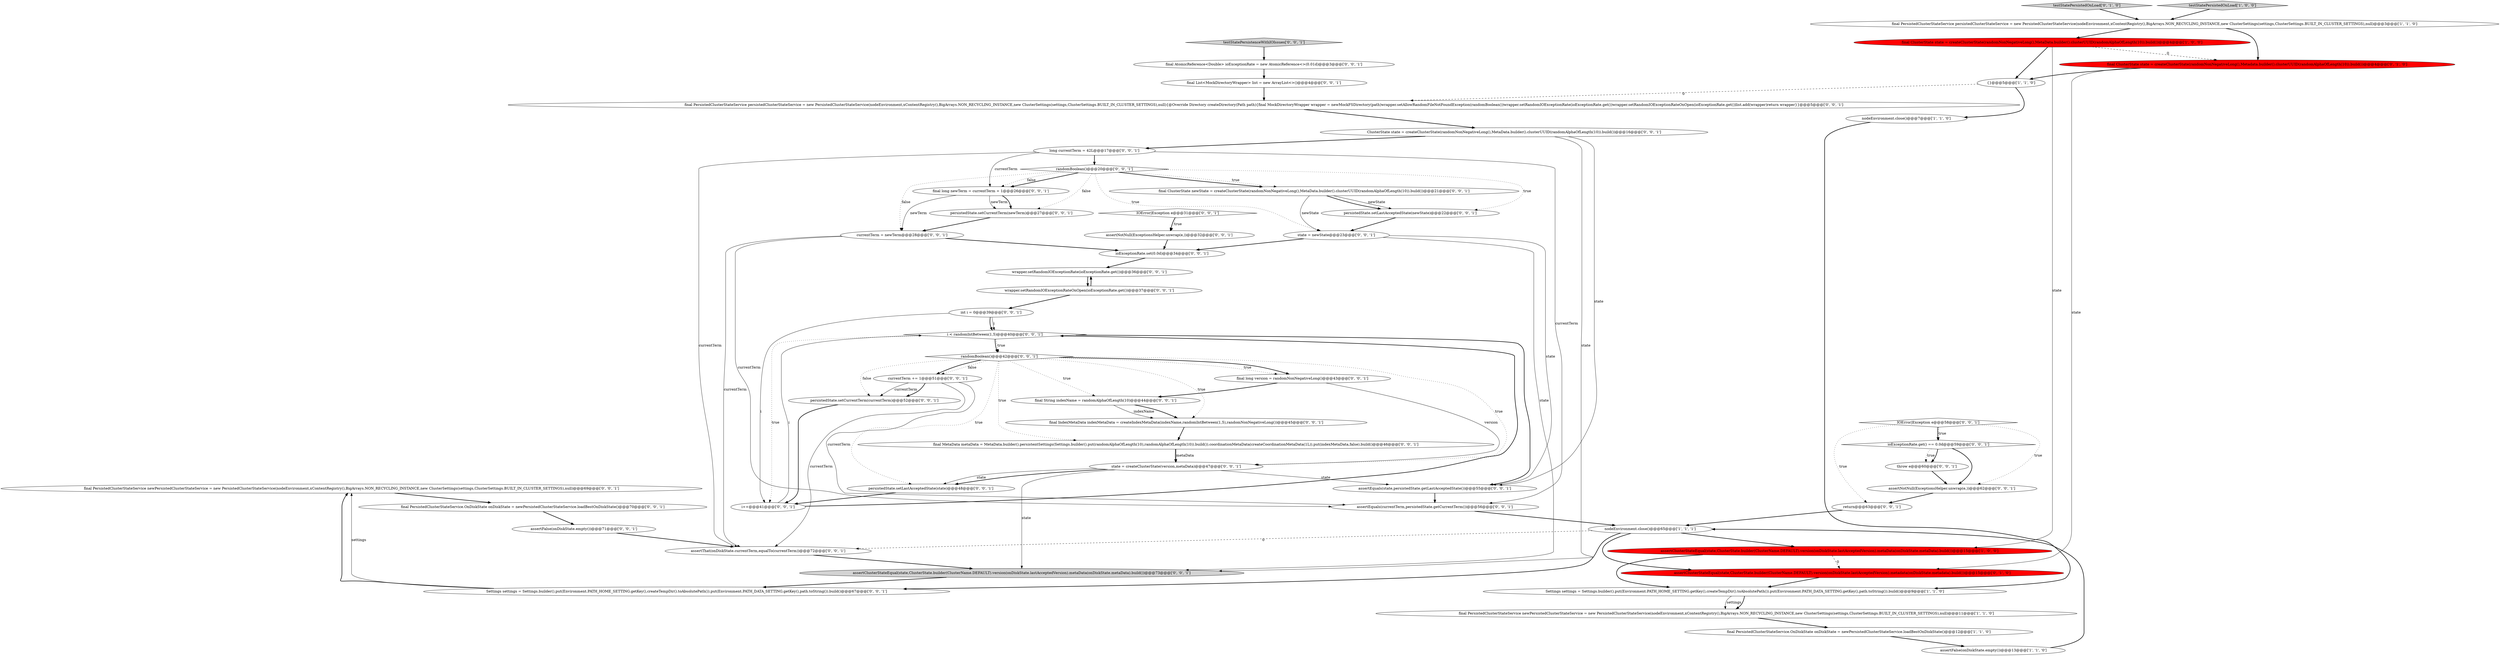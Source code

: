 digraph {
32 [style = filled, label = "final PersistedClusterStateService newPersistedClusterStateService = new PersistedClusterStateService(nodeEnvironment,xContentRegistry(),BigArrays.NON_RECYCLING_INSTANCE,new ClusterSettings(settings,ClusterSettings.BUILT_IN_CLUSTER_SETTINGS),null)@@@69@@@['0', '0', '1']", fillcolor = white, shape = ellipse image = "AAA0AAABBB3BBB"];
45 [style = filled, label = "randomBoolean()@@@42@@@['0', '0', '1']", fillcolor = white, shape = diamond image = "AAA0AAABBB3BBB"];
51 [style = filled, label = "assertEquals(currentTerm,persistedState.getCurrentTerm())@@@56@@@['0', '0', '1']", fillcolor = white, shape = ellipse image = "AAA0AAABBB3BBB"];
7 [style = filled, label = "final PersistedClusterStateService.OnDiskState onDiskState = newPersistedClusterStateService.loadBestOnDiskState()@@@12@@@['1', '1', '0']", fillcolor = white, shape = ellipse image = "AAA0AAABBB1BBB"];
26 [style = filled, label = "persistedState.setCurrentTerm(newTerm)@@@27@@@['0', '0', '1']", fillcolor = white, shape = ellipse image = "AAA0AAABBB3BBB"];
35 [style = filled, label = "assertNotNull(ExceptionsHelper.unwrap(e,))@@@32@@@['0', '0', '1']", fillcolor = white, shape = ellipse image = "AAA0AAABBB3BBB"];
12 [style = filled, label = "testStatePersistedOnLoad['0', '1', '0']", fillcolor = lightgray, shape = diamond image = "AAA0AAABBB2BBB"];
54 [style = filled, label = "assertEquals(state,persistedState.getLastAcceptedState())@@@55@@@['0', '0', '1']", fillcolor = white, shape = ellipse image = "AAA0AAABBB3BBB"];
48 [style = filled, label = "IOError|Exception e@@@58@@@['0', '0', '1']", fillcolor = white, shape = diamond image = "AAA0AAABBB3BBB"];
17 [style = filled, label = "ioExceptionRate.set(0.0d)@@@34@@@['0', '0', '1']", fillcolor = white, shape = ellipse image = "AAA0AAABBB3BBB"];
25 [style = filled, label = "final AtomicReference<Double> ioExceptionRate = new AtomicReference<>(0.01d)@@@3@@@['0', '0', '1']", fillcolor = white, shape = ellipse image = "AAA0AAABBB3BBB"];
11 [style = filled, label = "final ClusterState state = createClusterState(randomNonNegativeLong(),Metadata.builder().clusterUUID(randomAlphaOfLength(10)).build())@@@4@@@['0', '1', '0']", fillcolor = red, shape = ellipse image = "AAA1AAABBB2BBB"];
28 [style = filled, label = "int i = 0@@@39@@@['0', '0', '1']", fillcolor = white, shape = ellipse image = "AAA0AAABBB3BBB"];
24 [style = filled, label = "throw e@@@60@@@['0', '0', '1']", fillcolor = white, shape = ellipse image = "AAA0AAABBB3BBB"];
34 [style = filled, label = "return@@@63@@@['0', '0', '1']", fillcolor = white, shape = ellipse image = "AAA0AAABBB3BBB"];
15 [style = filled, label = "persistedState.setCurrentTerm(currentTerm)@@@52@@@['0', '0', '1']", fillcolor = white, shape = ellipse image = "AAA0AAABBB3BBB"];
29 [style = filled, label = "assertNotNull(ExceptionsHelper.unwrap(e,))@@@62@@@['0', '0', '1']", fillcolor = white, shape = ellipse image = "AAA0AAABBB3BBB"];
41 [style = filled, label = "state = createClusterState(version,metaData)@@@47@@@['0', '0', '1']", fillcolor = white, shape = ellipse image = "AAA0AAABBB3BBB"];
19 [style = filled, label = "currentTerm = newTerm@@@28@@@['0', '0', '1']", fillcolor = white, shape = ellipse image = "AAA0AAABBB3BBB"];
55 [style = filled, label = "i < randomIntBetween(1,5)@@@40@@@['0', '0', '1']", fillcolor = white, shape = diamond image = "AAA0AAABBB3BBB"];
18 [style = filled, label = "final long version = randomNonNegativeLong()@@@43@@@['0', '0', '1']", fillcolor = white, shape = ellipse image = "AAA0AAABBB3BBB"];
21 [style = filled, label = "long currentTerm = 42L@@@17@@@['0', '0', '1']", fillcolor = white, shape = ellipse image = "AAA0AAABBB3BBB"];
9 [style = filled, label = "nodeEnvironment.close()@@@7@@@['1', '1', '0']", fillcolor = white, shape = ellipse image = "AAA0AAABBB1BBB"];
5 [style = filled, label = "testStatePersistedOnLoad['1', '0', '0']", fillcolor = lightgray, shape = diamond image = "AAA0AAABBB1BBB"];
0 [style = filled, label = "assertClusterStateEqual(state,ClusterState.builder(ClusterName.DEFAULT).version(onDiskState.lastAcceptedVersion).metaData(onDiskState.metaData).build())@@@15@@@['1', '0', '0']", fillcolor = red, shape = ellipse image = "AAA1AAABBB1BBB"];
42 [style = filled, label = "assertThat(onDiskState.currentTerm,equalTo(currentTerm))@@@72@@@['0', '0', '1']", fillcolor = white, shape = ellipse image = "AAA0AAABBB3BBB"];
27 [style = filled, label = "wrapper.setRandomIOExceptionRate(ioExceptionRate.get())@@@36@@@['0', '0', '1']", fillcolor = white, shape = ellipse image = "AAA0AAABBB3BBB"];
40 [style = filled, label = "final List<MockDirectoryWrapper> list = new ArrayList<>()@@@4@@@['0', '0', '1']", fillcolor = white, shape = ellipse image = "AAA0AAABBB3BBB"];
33 [style = filled, label = "final IndexMetaData indexMetaData = createIndexMetaData(indexName,randomIntBetween(1,5),randomNonNegativeLong())@@@45@@@['0', '0', '1']", fillcolor = white, shape = ellipse image = "AAA0AAABBB3BBB"];
3 [style = filled, label = "{}@@@5@@@['1', '1', '0']", fillcolor = white, shape = ellipse image = "AAA0AAABBB1BBB"];
10 [style = filled, label = "final PersistedClusterStateService newPersistedClusterStateService = new PersistedClusterStateService(nodeEnvironment,xContentRegistry(),BigArrays.NON_RECYCLING_INSTANCE,new ClusterSettings(settings,ClusterSettings.BUILT_IN_CLUSTER_SETTINGS),null)@@@11@@@['1', '1', '0']", fillcolor = white, shape = ellipse image = "AAA0AAABBB1BBB"];
16 [style = filled, label = "randomBoolean()@@@20@@@['0', '0', '1']", fillcolor = white, shape = diamond image = "AAA0AAABBB3BBB"];
22 [style = filled, label = "wrapper.setRandomIOExceptionRateOnOpen(ioExceptionRate.get())@@@37@@@['0', '0', '1']", fillcolor = white, shape = ellipse image = "AAA0AAABBB3BBB"];
47 [style = filled, label = "final MetaData metaData = MetaData.builder().persistentSettings(Settings.builder().put(randomAlphaOfLength(10),randomAlphaOfLength(10)).build()).coordinationMetaData(createCoordinationMetaData(1L)).put(indexMetaData,false).build()@@@46@@@['0', '0', '1']", fillcolor = white, shape = ellipse image = "AAA0AAABBB3BBB"];
4 [style = filled, label = "Settings settings = Settings.builder().put(Environment.PATH_HOME_SETTING.getKey(),createTempDir().toAbsolutePath()).put(Environment.PATH_DATA_SETTING.getKey(),path.toString()).build()@@@9@@@['1', '1', '0']", fillcolor = white, shape = ellipse image = "AAA0AAABBB1BBB"];
13 [style = filled, label = "assertClusterStateEqual(state,ClusterState.builder(ClusterName.DEFAULT).version(onDiskState.lastAcceptedVersion).metadata(onDiskState.metadata).build())@@@15@@@['0', '1', '0']", fillcolor = red, shape = ellipse image = "AAA1AAABBB2BBB"];
14 [style = filled, label = "IOError|Exception e@@@31@@@['0', '0', '1']", fillcolor = white, shape = diamond image = "AAA0AAABBB3BBB"];
52 [style = filled, label = "Settings settings = Settings.builder().put(Environment.PATH_HOME_SETTING.getKey(),createTempDir().toAbsolutePath()).put(Environment.PATH_DATA_SETTING.getKey(),path.toString()).build()@@@67@@@['0', '0', '1']", fillcolor = white, shape = ellipse image = "AAA0AAABBB3BBB"];
23 [style = filled, label = "currentTerm += 1@@@51@@@['0', '0', '1']", fillcolor = white, shape = ellipse image = "AAA0AAABBB3BBB"];
53 [style = filled, label = "i++@@@41@@@['0', '0', '1']", fillcolor = white, shape = ellipse image = "AAA0AAABBB3BBB"];
8 [style = filled, label = "final ClusterState state = createClusterState(randomNonNegativeLong(),MetaData.builder().clusterUUID(randomAlphaOfLength(10)).build())@@@4@@@['1', '0', '0']", fillcolor = red, shape = ellipse image = "AAA1AAABBB1BBB"];
2 [style = filled, label = "assertFalse(onDiskState.empty())@@@13@@@['1', '1', '0']", fillcolor = white, shape = ellipse image = "AAA0AAABBB1BBB"];
6 [style = filled, label = "nodeEnvironment.close()@@@65@@@['1', '1', '1']", fillcolor = white, shape = ellipse image = "AAA0AAABBB1BBB"];
56 [style = filled, label = "testStatePersistenceWithIOIssues['0', '0', '1']", fillcolor = lightgray, shape = diamond image = "AAA0AAABBB3BBB"];
31 [style = filled, label = "state = newState@@@23@@@['0', '0', '1']", fillcolor = white, shape = ellipse image = "AAA0AAABBB3BBB"];
30 [style = filled, label = "persistedState.setLastAcceptedState(newState)@@@22@@@['0', '0', '1']", fillcolor = white, shape = ellipse image = "AAA0AAABBB3BBB"];
20 [style = filled, label = "final PersistedClusterStateService.OnDiskState onDiskState = newPersistedClusterStateService.loadBestOnDiskState()@@@70@@@['0', '0', '1']", fillcolor = white, shape = ellipse image = "AAA0AAABBB3BBB"];
37 [style = filled, label = "final String indexName = randomAlphaOfLength(10)@@@44@@@['0', '0', '1']", fillcolor = white, shape = ellipse image = "AAA0AAABBB3BBB"];
39 [style = filled, label = "assertFalse(onDiskState.empty())@@@71@@@['0', '0', '1']", fillcolor = white, shape = ellipse image = "AAA0AAABBB3BBB"];
44 [style = filled, label = "ClusterState state = createClusterState(randomNonNegativeLong(),MetaData.builder().clusterUUID(randomAlphaOfLength(10)).build())@@@16@@@['0', '0', '1']", fillcolor = white, shape = ellipse image = "AAA0AAABBB3BBB"];
43 [style = filled, label = "assertClusterStateEqual(state,ClusterState.builder(ClusterName.DEFAULT).version(onDiskState.lastAcceptedVersion).metaData(onDiskState.metaData).build())@@@73@@@['0', '0', '1']", fillcolor = lightgray, shape = ellipse image = "AAA0AAABBB3BBB"];
38 [style = filled, label = "ioExceptionRate.get() == 0.0d@@@59@@@['0', '0', '1']", fillcolor = white, shape = diamond image = "AAA0AAABBB3BBB"];
49 [style = filled, label = "final ClusterState newState = createClusterState(randomNonNegativeLong(),MetaData.builder().clusterUUID(randomAlphaOfLength(10)).build())@@@21@@@['0', '0', '1']", fillcolor = white, shape = ellipse image = "AAA0AAABBB3BBB"];
1 [style = filled, label = "final PersistedClusterStateService persistedClusterStateService = new PersistedClusterStateService(nodeEnvironment,xContentRegistry(),BigArrays.NON_RECYCLING_INSTANCE,new ClusterSettings(settings,ClusterSettings.BUILT_IN_CLUSTER_SETTINGS),null)@@@3@@@['1', '1', '0']", fillcolor = white, shape = ellipse image = "AAA0AAABBB1BBB"];
46 [style = filled, label = "final long newTerm = currentTerm + 1@@@26@@@['0', '0', '1']", fillcolor = white, shape = ellipse image = "AAA0AAABBB3BBB"];
50 [style = filled, label = "persistedState.setLastAcceptedState(state)@@@48@@@['0', '0', '1']", fillcolor = white, shape = ellipse image = "AAA0AAABBB3BBB"];
36 [style = filled, label = "final PersistedClusterStateService persistedClusterStateService = new PersistedClusterStateService(nodeEnvironment,xContentRegistry(),BigArrays.NON_RECYCLING_INSTANCE,new ClusterSettings(settings,ClusterSettings.BUILT_IN_CLUSTER_SETTINGS),null){@Override Directory createDirectory(Path path){final MockDirectoryWrapper wrapper = newMockFSDirectory(path)wrapper.setAllowRandomFileNotFoundException(randomBoolean())wrapper.setRandomIOExceptionRate(ioExceptionRate.get())wrapper.setRandomIOExceptionRateOnOpen(ioExceptionRate.get())list.add(wrapper)return wrapper}}@@@5@@@['0', '0', '1']", fillcolor = white, shape = ellipse image = "AAA0AAABBB3BBB"];
45->18 [style = dotted, label="true"];
16->19 [style = dotted, label="false"];
14->35 [style = bold, label=""];
2->6 [style = bold, label=""];
19->42 [style = solid, label="currentTerm"];
23->42 [style = solid, label="currentTerm"];
23->15 [style = solid, label="currentTerm"];
29->34 [style = bold, label=""];
31->54 [style = solid, label="state"];
49->30 [style = solid, label="newState"];
18->41 [style = solid, label="version"];
45->23 [style = dotted, label="false"];
19->51 [style = solid, label="currentTerm"];
55->45 [style = dotted, label="true"];
16->49 [style = bold, label=""];
21->16 [style = bold, label=""];
16->26 [style = dotted, label="false"];
48->34 [style = dotted, label="true"];
4->10 [style = solid, label="settings"];
17->27 [style = bold, label=""];
8->11 [style = dashed, label="0"];
37->33 [style = bold, label=""];
32->20 [style = bold, label=""];
28->55 [style = bold, label=""];
25->40 [style = bold, label=""];
44->21 [style = bold, label=""];
36->44 [style = bold, label=""];
3->36 [style = dashed, label="0"];
31->43 [style = solid, label="state"];
6->42 [style = dashed, label="0"];
8->0 [style = solid, label="state"];
56->25 [style = bold, label=""];
12->1 [style = bold, label=""];
27->22 [style = bold, label=""];
10->7 [style = bold, label=""];
46->19 [style = solid, label="newTerm"];
41->43 [style = solid, label="state"];
45->50 [style = dotted, label="true"];
1->11 [style = bold, label=""];
38->24 [style = dotted, label="true"];
5->1 [style = bold, label=""];
44->54 [style = solid, label="state"];
33->47 [style = bold, label=""];
44->43 [style = solid, label="state"];
7->2 [style = bold, label=""];
55->53 [style = dotted, label="true"];
35->17 [style = bold, label=""];
20->39 [style = bold, label=""];
47->41 [style = bold, label=""];
16->49 [style = dotted, label="true"];
21->46 [style = solid, label="currentTerm"];
39->42 [style = bold, label=""];
41->50 [style = bold, label=""];
46->26 [style = solid, label="newTerm"];
18->37 [style = bold, label=""];
4->10 [style = bold, label=""];
41->54 [style = solid, label="state"];
1->8 [style = bold, label=""];
45->23 [style = bold, label=""];
38->24 [style = bold, label=""];
8->3 [style = bold, label=""];
23->15 [style = bold, label=""];
15->53 [style = bold, label=""];
22->28 [style = bold, label=""];
51->6 [style = bold, label=""];
19->17 [style = bold, label=""];
26->19 [style = bold, label=""];
45->41 [style = dotted, label="true"];
28->55 [style = solid, label="i"];
3->9 [style = bold, label=""];
11->13 [style = solid, label="state"];
11->3 [style = bold, label=""];
40->36 [style = bold, label=""];
49->30 [style = bold, label=""];
30->31 [style = bold, label=""];
28->53 [style = solid, label="i"];
6->13 [style = bold, label=""];
0->13 [style = dashed, label="0"];
53->55 [style = solid, label="i"];
31->17 [style = bold, label=""];
16->31 [style = dotted, label="true"];
45->47 [style = dotted, label="true"];
48->38 [style = dotted, label="true"];
52->32 [style = solid, label="settings"];
45->18 [style = bold, label=""];
16->46 [style = bold, label=""];
53->55 [style = bold, label=""];
54->51 [style = bold, label=""];
42->43 [style = bold, label=""];
37->33 [style = solid, label="indexName"];
16->30 [style = dotted, label="true"];
9->4 [style = bold, label=""];
38->29 [style = bold, label=""];
45->37 [style = dotted, label="true"];
6->0 [style = bold, label=""];
24->29 [style = bold, label=""];
43->52 [style = bold, label=""];
45->33 [style = dotted, label="true"];
45->15 [style = dotted, label="false"];
6->52 [style = bold, label=""];
47->41 [style = solid, label="metaData"];
23->51 [style = solid, label="currentTerm"];
46->26 [style = bold, label=""];
48->38 [style = bold, label=""];
22->27 [style = bold, label=""];
52->32 [style = bold, label=""];
0->4 [style = bold, label=""];
34->6 [style = bold, label=""];
21->42 [style = solid, label="currentTerm"];
14->35 [style = dotted, label="true"];
55->54 [style = bold, label=""];
21->51 [style = solid, label="currentTerm"];
49->31 [style = solid, label="newState"];
41->50 [style = solid, label="state"];
50->53 [style = bold, label=""];
16->46 [style = dotted, label="false"];
55->45 [style = bold, label=""];
13->4 [style = bold, label=""];
48->29 [style = dotted, label="true"];
}
